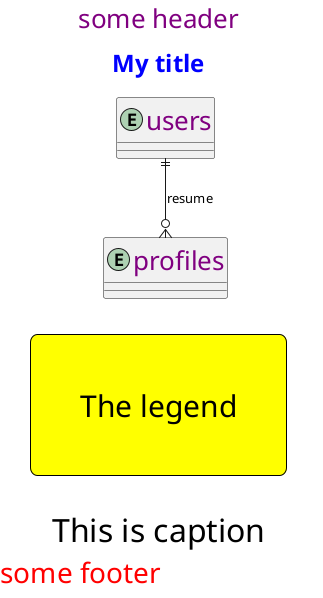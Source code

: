 @startuml example07

<style>
title {
HorizontalAlignment right
FontSize 24
FontColor blue
}
header {
HorizontalAlignment center
FontSize 26
FontColor purple
}
footer {
HorizontalAlignment left
FontSize 28
FontColor red
}
legend {
FontSize 30
BackGroundColor yellow
Margin 30
Padding 50
}
caption {
FontSize 32
}
</style>
header some header
footer some footer
title My title
caption This is caption
legend
The legend
end legend

entity users
entity profiles

users ||--o{ profiles : resume

@enduml
